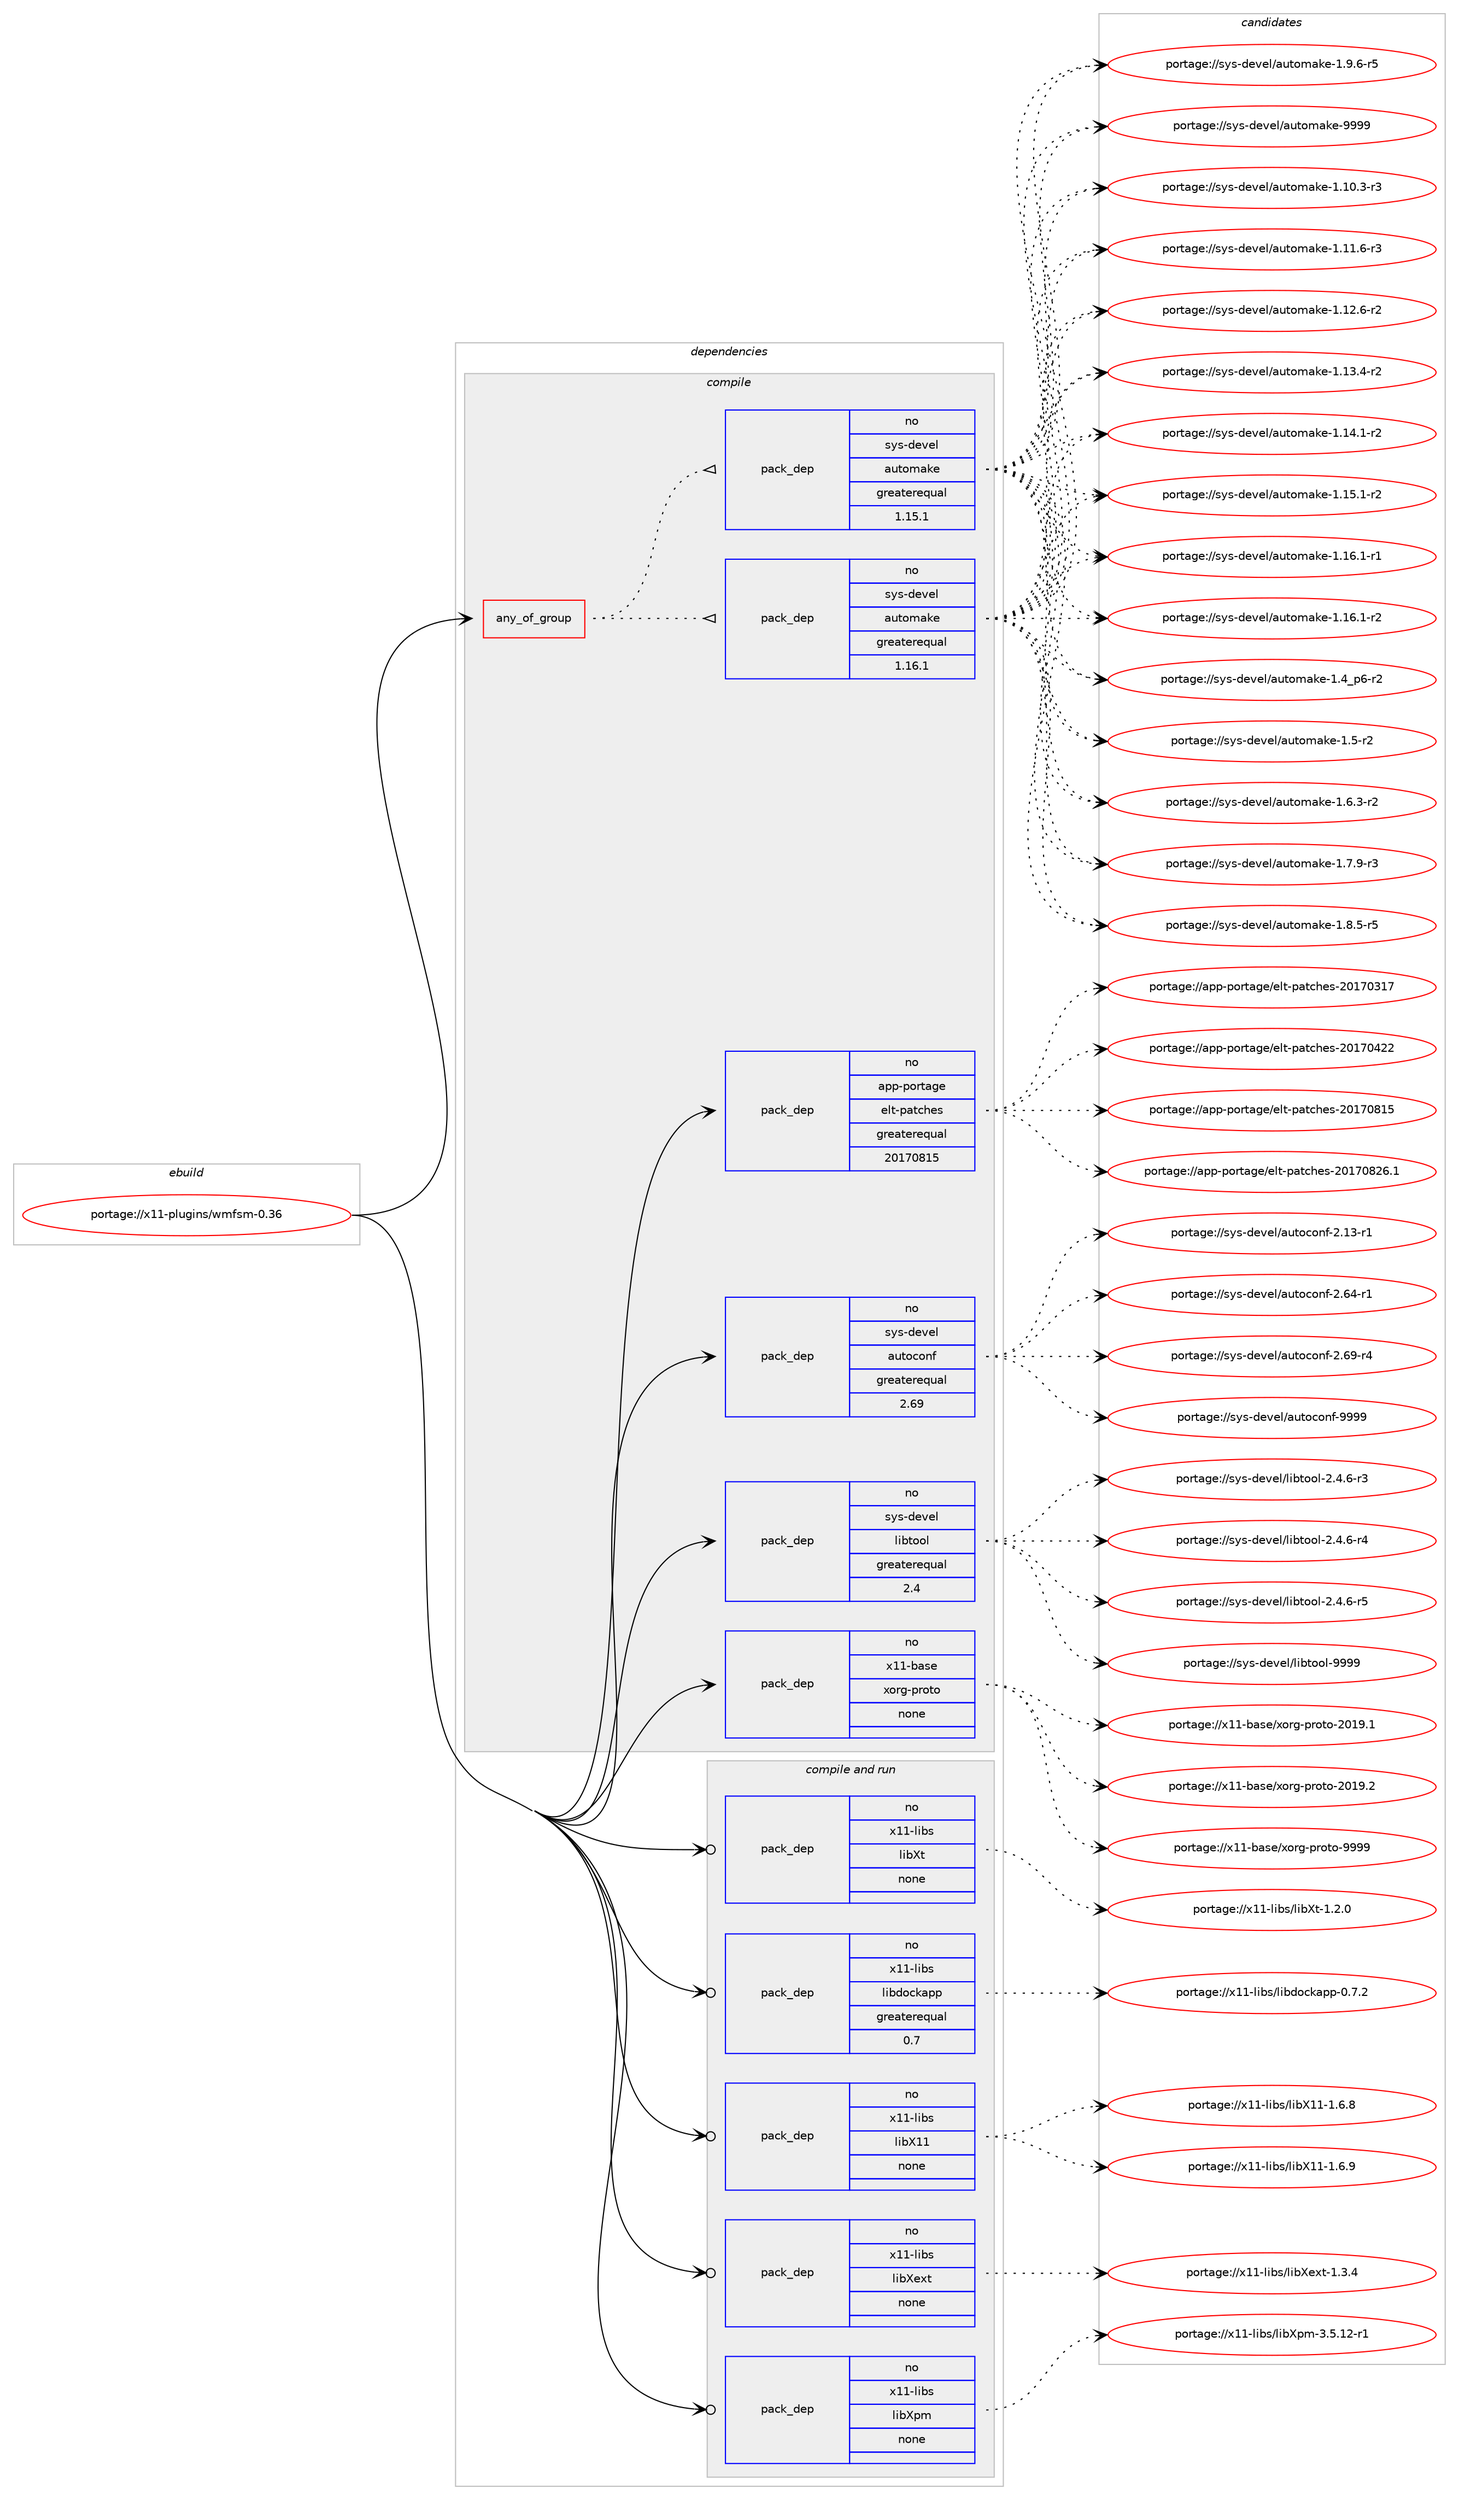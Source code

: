 digraph prolog {

# *************
# Graph options
# *************

newrank=true;
concentrate=true;
compound=true;
graph [rankdir=LR,fontname=Helvetica,fontsize=10,ranksep=1.5];#, ranksep=2.5, nodesep=0.2];
edge  [arrowhead=vee];
node  [fontname=Helvetica,fontsize=10];

# **********
# The ebuild
# **********

subgraph cluster_leftcol {
color=gray;
rank=same;
label=<<i>ebuild</i>>;
id [label="portage://x11-plugins/wmfsm-0.36", color=red, width=4, href="../x11-plugins/wmfsm-0.36.svg"];
}

# ****************
# The dependencies
# ****************

subgraph cluster_midcol {
color=gray;
label=<<i>dependencies</i>>;
subgraph cluster_compile {
fillcolor="#eeeeee";
style=filled;
label=<<i>compile</i>>;
subgraph any7953 {
dependency456850 [label=<<TABLE BORDER="0" CELLBORDER="1" CELLSPACING="0" CELLPADDING="4"><TR><TD CELLPADDING="10">any_of_group</TD></TR></TABLE>>, shape=none, color=red];subgraph pack339735 {
dependency456851 [label=<<TABLE BORDER="0" CELLBORDER="1" CELLSPACING="0" CELLPADDING="4" WIDTH="220"><TR><TD ROWSPAN="6" CELLPADDING="30">pack_dep</TD></TR><TR><TD WIDTH="110">no</TD></TR><TR><TD>sys-devel</TD></TR><TR><TD>automake</TD></TR><TR><TD>greaterequal</TD></TR><TR><TD>1.16.1</TD></TR></TABLE>>, shape=none, color=blue];
}
dependency456850:e -> dependency456851:w [weight=20,style="dotted",arrowhead="oinv"];
subgraph pack339736 {
dependency456852 [label=<<TABLE BORDER="0" CELLBORDER="1" CELLSPACING="0" CELLPADDING="4" WIDTH="220"><TR><TD ROWSPAN="6" CELLPADDING="30">pack_dep</TD></TR><TR><TD WIDTH="110">no</TD></TR><TR><TD>sys-devel</TD></TR><TR><TD>automake</TD></TR><TR><TD>greaterequal</TD></TR><TR><TD>1.15.1</TD></TR></TABLE>>, shape=none, color=blue];
}
dependency456850:e -> dependency456852:w [weight=20,style="dotted",arrowhead="oinv"];
}
id:e -> dependency456850:w [weight=20,style="solid",arrowhead="vee"];
subgraph pack339737 {
dependency456853 [label=<<TABLE BORDER="0" CELLBORDER="1" CELLSPACING="0" CELLPADDING="4" WIDTH="220"><TR><TD ROWSPAN="6" CELLPADDING="30">pack_dep</TD></TR><TR><TD WIDTH="110">no</TD></TR><TR><TD>app-portage</TD></TR><TR><TD>elt-patches</TD></TR><TR><TD>greaterequal</TD></TR><TR><TD>20170815</TD></TR></TABLE>>, shape=none, color=blue];
}
id:e -> dependency456853:w [weight=20,style="solid",arrowhead="vee"];
subgraph pack339738 {
dependency456854 [label=<<TABLE BORDER="0" CELLBORDER="1" CELLSPACING="0" CELLPADDING="4" WIDTH="220"><TR><TD ROWSPAN="6" CELLPADDING="30">pack_dep</TD></TR><TR><TD WIDTH="110">no</TD></TR><TR><TD>sys-devel</TD></TR><TR><TD>autoconf</TD></TR><TR><TD>greaterequal</TD></TR><TR><TD>2.69</TD></TR></TABLE>>, shape=none, color=blue];
}
id:e -> dependency456854:w [weight=20,style="solid",arrowhead="vee"];
subgraph pack339739 {
dependency456855 [label=<<TABLE BORDER="0" CELLBORDER="1" CELLSPACING="0" CELLPADDING="4" WIDTH="220"><TR><TD ROWSPAN="6" CELLPADDING="30">pack_dep</TD></TR><TR><TD WIDTH="110">no</TD></TR><TR><TD>sys-devel</TD></TR><TR><TD>libtool</TD></TR><TR><TD>greaterequal</TD></TR><TR><TD>2.4</TD></TR></TABLE>>, shape=none, color=blue];
}
id:e -> dependency456855:w [weight=20,style="solid",arrowhead="vee"];
subgraph pack339740 {
dependency456856 [label=<<TABLE BORDER="0" CELLBORDER="1" CELLSPACING="0" CELLPADDING="4" WIDTH="220"><TR><TD ROWSPAN="6" CELLPADDING="30">pack_dep</TD></TR><TR><TD WIDTH="110">no</TD></TR><TR><TD>x11-base</TD></TR><TR><TD>xorg-proto</TD></TR><TR><TD>none</TD></TR><TR><TD></TD></TR></TABLE>>, shape=none, color=blue];
}
id:e -> dependency456856:w [weight=20,style="solid",arrowhead="vee"];
}
subgraph cluster_compileandrun {
fillcolor="#eeeeee";
style=filled;
label=<<i>compile and run</i>>;
subgraph pack339741 {
dependency456857 [label=<<TABLE BORDER="0" CELLBORDER="1" CELLSPACING="0" CELLPADDING="4" WIDTH="220"><TR><TD ROWSPAN="6" CELLPADDING="30">pack_dep</TD></TR><TR><TD WIDTH="110">no</TD></TR><TR><TD>x11-libs</TD></TR><TR><TD>libX11</TD></TR><TR><TD>none</TD></TR><TR><TD></TD></TR></TABLE>>, shape=none, color=blue];
}
id:e -> dependency456857:w [weight=20,style="solid",arrowhead="odotvee"];
subgraph pack339742 {
dependency456858 [label=<<TABLE BORDER="0" CELLBORDER="1" CELLSPACING="0" CELLPADDING="4" WIDTH="220"><TR><TD ROWSPAN="6" CELLPADDING="30">pack_dep</TD></TR><TR><TD WIDTH="110">no</TD></TR><TR><TD>x11-libs</TD></TR><TR><TD>libXext</TD></TR><TR><TD>none</TD></TR><TR><TD></TD></TR></TABLE>>, shape=none, color=blue];
}
id:e -> dependency456858:w [weight=20,style="solid",arrowhead="odotvee"];
subgraph pack339743 {
dependency456859 [label=<<TABLE BORDER="0" CELLBORDER="1" CELLSPACING="0" CELLPADDING="4" WIDTH="220"><TR><TD ROWSPAN="6" CELLPADDING="30">pack_dep</TD></TR><TR><TD WIDTH="110">no</TD></TR><TR><TD>x11-libs</TD></TR><TR><TD>libXpm</TD></TR><TR><TD>none</TD></TR><TR><TD></TD></TR></TABLE>>, shape=none, color=blue];
}
id:e -> dependency456859:w [weight=20,style="solid",arrowhead="odotvee"];
subgraph pack339744 {
dependency456860 [label=<<TABLE BORDER="0" CELLBORDER="1" CELLSPACING="0" CELLPADDING="4" WIDTH="220"><TR><TD ROWSPAN="6" CELLPADDING="30">pack_dep</TD></TR><TR><TD WIDTH="110">no</TD></TR><TR><TD>x11-libs</TD></TR><TR><TD>libXt</TD></TR><TR><TD>none</TD></TR><TR><TD></TD></TR></TABLE>>, shape=none, color=blue];
}
id:e -> dependency456860:w [weight=20,style="solid",arrowhead="odotvee"];
subgraph pack339745 {
dependency456861 [label=<<TABLE BORDER="0" CELLBORDER="1" CELLSPACING="0" CELLPADDING="4" WIDTH="220"><TR><TD ROWSPAN="6" CELLPADDING="30">pack_dep</TD></TR><TR><TD WIDTH="110">no</TD></TR><TR><TD>x11-libs</TD></TR><TR><TD>libdockapp</TD></TR><TR><TD>greaterequal</TD></TR><TR><TD>0.7</TD></TR></TABLE>>, shape=none, color=blue];
}
id:e -> dependency456861:w [weight=20,style="solid",arrowhead="odotvee"];
}
subgraph cluster_run {
fillcolor="#eeeeee";
style=filled;
label=<<i>run</i>>;
}
}

# **************
# The candidates
# **************

subgraph cluster_choices {
rank=same;
color=gray;
label=<<i>candidates</i>>;

subgraph choice339735 {
color=black;
nodesep=1;
choiceportage11512111545100101118101108479711711611110997107101454946494846514511451 [label="portage://sys-devel/automake-1.10.3-r3", color=red, width=4,href="../sys-devel/automake-1.10.3-r3.svg"];
choiceportage11512111545100101118101108479711711611110997107101454946494946544511451 [label="portage://sys-devel/automake-1.11.6-r3", color=red, width=4,href="../sys-devel/automake-1.11.6-r3.svg"];
choiceportage11512111545100101118101108479711711611110997107101454946495046544511450 [label="portage://sys-devel/automake-1.12.6-r2", color=red, width=4,href="../sys-devel/automake-1.12.6-r2.svg"];
choiceportage11512111545100101118101108479711711611110997107101454946495146524511450 [label="portage://sys-devel/automake-1.13.4-r2", color=red, width=4,href="../sys-devel/automake-1.13.4-r2.svg"];
choiceportage11512111545100101118101108479711711611110997107101454946495246494511450 [label="portage://sys-devel/automake-1.14.1-r2", color=red, width=4,href="../sys-devel/automake-1.14.1-r2.svg"];
choiceportage11512111545100101118101108479711711611110997107101454946495346494511450 [label="portage://sys-devel/automake-1.15.1-r2", color=red, width=4,href="../sys-devel/automake-1.15.1-r2.svg"];
choiceportage11512111545100101118101108479711711611110997107101454946495446494511449 [label="portage://sys-devel/automake-1.16.1-r1", color=red, width=4,href="../sys-devel/automake-1.16.1-r1.svg"];
choiceportage11512111545100101118101108479711711611110997107101454946495446494511450 [label="portage://sys-devel/automake-1.16.1-r2", color=red, width=4,href="../sys-devel/automake-1.16.1-r2.svg"];
choiceportage115121115451001011181011084797117116111109971071014549465295112544511450 [label="portage://sys-devel/automake-1.4_p6-r2", color=red, width=4,href="../sys-devel/automake-1.4_p6-r2.svg"];
choiceportage11512111545100101118101108479711711611110997107101454946534511450 [label="portage://sys-devel/automake-1.5-r2", color=red, width=4,href="../sys-devel/automake-1.5-r2.svg"];
choiceportage115121115451001011181011084797117116111109971071014549465446514511450 [label="portage://sys-devel/automake-1.6.3-r2", color=red, width=4,href="../sys-devel/automake-1.6.3-r2.svg"];
choiceportage115121115451001011181011084797117116111109971071014549465546574511451 [label="portage://sys-devel/automake-1.7.9-r3", color=red, width=4,href="../sys-devel/automake-1.7.9-r3.svg"];
choiceportage115121115451001011181011084797117116111109971071014549465646534511453 [label="portage://sys-devel/automake-1.8.5-r5", color=red, width=4,href="../sys-devel/automake-1.8.5-r5.svg"];
choiceportage115121115451001011181011084797117116111109971071014549465746544511453 [label="portage://sys-devel/automake-1.9.6-r5", color=red, width=4,href="../sys-devel/automake-1.9.6-r5.svg"];
choiceportage115121115451001011181011084797117116111109971071014557575757 [label="portage://sys-devel/automake-9999", color=red, width=4,href="../sys-devel/automake-9999.svg"];
dependency456851:e -> choiceportage11512111545100101118101108479711711611110997107101454946494846514511451:w [style=dotted,weight="100"];
dependency456851:e -> choiceportage11512111545100101118101108479711711611110997107101454946494946544511451:w [style=dotted,weight="100"];
dependency456851:e -> choiceportage11512111545100101118101108479711711611110997107101454946495046544511450:w [style=dotted,weight="100"];
dependency456851:e -> choiceportage11512111545100101118101108479711711611110997107101454946495146524511450:w [style=dotted,weight="100"];
dependency456851:e -> choiceportage11512111545100101118101108479711711611110997107101454946495246494511450:w [style=dotted,weight="100"];
dependency456851:e -> choiceportage11512111545100101118101108479711711611110997107101454946495346494511450:w [style=dotted,weight="100"];
dependency456851:e -> choiceportage11512111545100101118101108479711711611110997107101454946495446494511449:w [style=dotted,weight="100"];
dependency456851:e -> choiceportage11512111545100101118101108479711711611110997107101454946495446494511450:w [style=dotted,weight="100"];
dependency456851:e -> choiceportage115121115451001011181011084797117116111109971071014549465295112544511450:w [style=dotted,weight="100"];
dependency456851:e -> choiceportage11512111545100101118101108479711711611110997107101454946534511450:w [style=dotted,weight="100"];
dependency456851:e -> choiceportage115121115451001011181011084797117116111109971071014549465446514511450:w [style=dotted,weight="100"];
dependency456851:e -> choiceportage115121115451001011181011084797117116111109971071014549465546574511451:w [style=dotted,weight="100"];
dependency456851:e -> choiceportage115121115451001011181011084797117116111109971071014549465646534511453:w [style=dotted,weight="100"];
dependency456851:e -> choiceportage115121115451001011181011084797117116111109971071014549465746544511453:w [style=dotted,weight="100"];
dependency456851:e -> choiceportage115121115451001011181011084797117116111109971071014557575757:w [style=dotted,weight="100"];
}
subgraph choice339736 {
color=black;
nodesep=1;
choiceportage11512111545100101118101108479711711611110997107101454946494846514511451 [label="portage://sys-devel/automake-1.10.3-r3", color=red, width=4,href="../sys-devel/automake-1.10.3-r3.svg"];
choiceportage11512111545100101118101108479711711611110997107101454946494946544511451 [label="portage://sys-devel/automake-1.11.6-r3", color=red, width=4,href="../sys-devel/automake-1.11.6-r3.svg"];
choiceportage11512111545100101118101108479711711611110997107101454946495046544511450 [label="portage://sys-devel/automake-1.12.6-r2", color=red, width=4,href="../sys-devel/automake-1.12.6-r2.svg"];
choiceportage11512111545100101118101108479711711611110997107101454946495146524511450 [label="portage://sys-devel/automake-1.13.4-r2", color=red, width=4,href="../sys-devel/automake-1.13.4-r2.svg"];
choiceportage11512111545100101118101108479711711611110997107101454946495246494511450 [label="portage://sys-devel/automake-1.14.1-r2", color=red, width=4,href="../sys-devel/automake-1.14.1-r2.svg"];
choiceportage11512111545100101118101108479711711611110997107101454946495346494511450 [label="portage://sys-devel/automake-1.15.1-r2", color=red, width=4,href="../sys-devel/automake-1.15.1-r2.svg"];
choiceportage11512111545100101118101108479711711611110997107101454946495446494511449 [label="portage://sys-devel/automake-1.16.1-r1", color=red, width=4,href="../sys-devel/automake-1.16.1-r1.svg"];
choiceportage11512111545100101118101108479711711611110997107101454946495446494511450 [label="portage://sys-devel/automake-1.16.1-r2", color=red, width=4,href="../sys-devel/automake-1.16.1-r2.svg"];
choiceportage115121115451001011181011084797117116111109971071014549465295112544511450 [label="portage://sys-devel/automake-1.4_p6-r2", color=red, width=4,href="../sys-devel/automake-1.4_p6-r2.svg"];
choiceportage11512111545100101118101108479711711611110997107101454946534511450 [label="portage://sys-devel/automake-1.5-r2", color=red, width=4,href="../sys-devel/automake-1.5-r2.svg"];
choiceportage115121115451001011181011084797117116111109971071014549465446514511450 [label="portage://sys-devel/automake-1.6.3-r2", color=red, width=4,href="../sys-devel/automake-1.6.3-r2.svg"];
choiceportage115121115451001011181011084797117116111109971071014549465546574511451 [label="portage://sys-devel/automake-1.7.9-r3", color=red, width=4,href="../sys-devel/automake-1.7.9-r3.svg"];
choiceportage115121115451001011181011084797117116111109971071014549465646534511453 [label="portage://sys-devel/automake-1.8.5-r5", color=red, width=4,href="../sys-devel/automake-1.8.5-r5.svg"];
choiceportage115121115451001011181011084797117116111109971071014549465746544511453 [label="portage://sys-devel/automake-1.9.6-r5", color=red, width=4,href="../sys-devel/automake-1.9.6-r5.svg"];
choiceportage115121115451001011181011084797117116111109971071014557575757 [label="portage://sys-devel/automake-9999", color=red, width=4,href="../sys-devel/automake-9999.svg"];
dependency456852:e -> choiceportage11512111545100101118101108479711711611110997107101454946494846514511451:w [style=dotted,weight="100"];
dependency456852:e -> choiceportage11512111545100101118101108479711711611110997107101454946494946544511451:w [style=dotted,weight="100"];
dependency456852:e -> choiceportage11512111545100101118101108479711711611110997107101454946495046544511450:w [style=dotted,weight="100"];
dependency456852:e -> choiceportage11512111545100101118101108479711711611110997107101454946495146524511450:w [style=dotted,weight="100"];
dependency456852:e -> choiceportage11512111545100101118101108479711711611110997107101454946495246494511450:w [style=dotted,weight="100"];
dependency456852:e -> choiceportage11512111545100101118101108479711711611110997107101454946495346494511450:w [style=dotted,weight="100"];
dependency456852:e -> choiceportage11512111545100101118101108479711711611110997107101454946495446494511449:w [style=dotted,weight="100"];
dependency456852:e -> choiceportage11512111545100101118101108479711711611110997107101454946495446494511450:w [style=dotted,weight="100"];
dependency456852:e -> choiceportage115121115451001011181011084797117116111109971071014549465295112544511450:w [style=dotted,weight="100"];
dependency456852:e -> choiceportage11512111545100101118101108479711711611110997107101454946534511450:w [style=dotted,weight="100"];
dependency456852:e -> choiceportage115121115451001011181011084797117116111109971071014549465446514511450:w [style=dotted,weight="100"];
dependency456852:e -> choiceportage115121115451001011181011084797117116111109971071014549465546574511451:w [style=dotted,weight="100"];
dependency456852:e -> choiceportage115121115451001011181011084797117116111109971071014549465646534511453:w [style=dotted,weight="100"];
dependency456852:e -> choiceportage115121115451001011181011084797117116111109971071014549465746544511453:w [style=dotted,weight="100"];
dependency456852:e -> choiceportage115121115451001011181011084797117116111109971071014557575757:w [style=dotted,weight="100"];
}
subgraph choice339737 {
color=black;
nodesep=1;
choiceportage97112112451121111141169710310147101108116451129711699104101115455048495548514955 [label="portage://app-portage/elt-patches-20170317", color=red, width=4,href="../app-portage/elt-patches-20170317.svg"];
choiceportage97112112451121111141169710310147101108116451129711699104101115455048495548525050 [label="portage://app-portage/elt-patches-20170422", color=red, width=4,href="../app-portage/elt-patches-20170422.svg"];
choiceportage97112112451121111141169710310147101108116451129711699104101115455048495548564953 [label="portage://app-portage/elt-patches-20170815", color=red, width=4,href="../app-portage/elt-patches-20170815.svg"];
choiceportage971121124511211111411697103101471011081164511297116991041011154550484955485650544649 [label="portage://app-portage/elt-patches-20170826.1", color=red, width=4,href="../app-portage/elt-patches-20170826.1.svg"];
dependency456853:e -> choiceportage97112112451121111141169710310147101108116451129711699104101115455048495548514955:w [style=dotted,weight="100"];
dependency456853:e -> choiceportage97112112451121111141169710310147101108116451129711699104101115455048495548525050:w [style=dotted,weight="100"];
dependency456853:e -> choiceportage97112112451121111141169710310147101108116451129711699104101115455048495548564953:w [style=dotted,weight="100"];
dependency456853:e -> choiceportage971121124511211111411697103101471011081164511297116991041011154550484955485650544649:w [style=dotted,weight="100"];
}
subgraph choice339738 {
color=black;
nodesep=1;
choiceportage1151211154510010111810110847971171161119911111010245504649514511449 [label="portage://sys-devel/autoconf-2.13-r1", color=red, width=4,href="../sys-devel/autoconf-2.13-r1.svg"];
choiceportage1151211154510010111810110847971171161119911111010245504654524511449 [label="portage://sys-devel/autoconf-2.64-r1", color=red, width=4,href="../sys-devel/autoconf-2.64-r1.svg"];
choiceportage1151211154510010111810110847971171161119911111010245504654574511452 [label="portage://sys-devel/autoconf-2.69-r4", color=red, width=4,href="../sys-devel/autoconf-2.69-r4.svg"];
choiceportage115121115451001011181011084797117116111991111101024557575757 [label="portage://sys-devel/autoconf-9999", color=red, width=4,href="../sys-devel/autoconf-9999.svg"];
dependency456854:e -> choiceportage1151211154510010111810110847971171161119911111010245504649514511449:w [style=dotted,weight="100"];
dependency456854:e -> choiceportage1151211154510010111810110847971171161119911111010245504654524511449:w [style=dotted,weight="100"];
dependency456854:e -> choiceportage1151211154510010111810110847971171161119911111010245504654574511452:w [style=dotted,weight="100"];
dependency456854:e -> choiceportage115121115451001011181011084797117116111991111101024557575757:w [style=dotted,weight="100"];
}
subgraph choice339739 {
color=black;
nodesep=1;
choiceportage1151211154510010111810110847108105981161111111084550465246544511451 [label="portage://sys-devel/libtool-2.4.6-r3", color=red, width=4,href="../sys-devel/libtool-2.4.6-r3.svg"];
choiceportage1151211154510010111810110847108105981161111111084550465246544511452 [label="portage://sys-devel/libtool-2.4.6-r4", color=red, width=4,href="../sys-devel/libtool-2.4.6-r4.svg"];
choiceportage1151211154510010111810110847108105981161111111084550465246544511453 [label="portage://sys-devel/libtool-2.4.6-r5", color=red, width=4,href="../sys-devel/libtool-2.4.6-r5.svg"];
choiceportage1151211154510010111810110847108105981161111111084557575757 [label="portage://sys-devel/libtool-9999", color=red, width=4,href="../sys-devel/libtool-9999.svg"];
dependency456855:e -> choiceportage1151211154510010111810110847108105981161111111084550465246544511451:w [style=dotted,weight="100"];
dependency456855:e -> choiceportage1151211154510010111810110847108105981161111111084550465246544511452:w [style=dotted,weight="100"];
dependency456855:e -> choiceportage1151211154510010111810110847108105981161111111084550465246544511453:w [style=dotted,weight="100"];
dependency456855:e -> choiceportage1151211154510010111810110847108105981161111111084557575757:w [style=dotted,weight="100"];
}
subgraph choice339740 {
color=black;
nodesep=1;
choiceportage1204949459897115101471201111141034511211411111611145504849574649 [label="portage://x11-base/xorg-proto-2019.1", color=red, width=4,href="../x11-base/xorg-proto-2019.1.svg"];
choiceportage1204949459897115101471201111141034511211411111611145504849574650 [label="portage://x11-base/xorg-proto-2019.2", color=red, width=4,href="../x11-base/xorg-proto-2019.2.svg"];
choiceportage120494945989711510147120111114103451121141111161114557575757 [label="portage://x11-base/xorg-proto-9999", color=red, width=4,href="../x11-base/xorg-proto-9999.svg"];
dependency456856:e -> choiceportage1204949459897115101471201111141034511211411111611145504849574649:w [style=dotted,weight="100"];
dependency456856:e -> choiceportage1204949459897115101471201111141034511211411111611145504849574650:w [style=dotted,weight="100"];
dependency456856:e -> choiceportage120494945989711510147120111114103451121141111161114557575757:w [style=dotted,weight="100"];
}
subgraph choice339741 {
color=black;
nodesep=1;
choiceportage120494945108105981154710810598884949454946544656 [label="portage://x11-libs/libX11-1.6.8", color=red, width=4,href="../x11-libs/libX11-1.6.8.svg"];
choiceportage120494945108105981154710810598884949454946544657 [label="portage://x11-libs/libX11-1.6.9", color=red, width=4,href="../x11-libs/libX11-1.6.9.svg"];
dependency456857:e -> choiceportage120494945108105981154710810598884949454946544656:w [style=dotted,weight="100"];
dependency456857:e -> choiceportage120494945108105981154710810598884949454946544657:w [style=dotted,weight="100"];
}
subgraph choice339742 {
color=black;
nodesep=1;
choiceportage12049494510810598115471081059888101120116454946514652 [label="portage://x11-libs/libXext-1.3.4", color=red, width=4,href="../x11-libs/libXext-1.3.4.svg"];
dependency456858:e -> choiceportage12049494510810598115471081059888101120116454946514652:w [style=dotted,weight="100"];
}
subgraph choice339743 {
color=black;
nodesep=1;
choiceportage12049494510810598115471081059888112109455146534649504511449 [label="portage://x11-libs/libXpm-3.5.12-r1", color=red, width=4,href="../x11-libs/libXpm-3.5.12-r1.svg"];
dependency456859:e -> choiceportage12049494510810598115471081059888112109455146534649504511449:w [style=dotted,weight="100"];
}
subgraph choice339744 {
color=black;
nodesep=1;
choiceportage12049494510810598115471081059888116454946504648 [label="portage://x11-libs/libXt-1.2.0", color=red, width=4,href="../x11-libs/libXt-1.2.0.svg"];
dependency456860:e -> choiceportage12049494510810598115471081059888116454946504648:w [style=dotted,weight="100"];
}
subgraph choice339745 {
color=black;
nodesep=1;
choiceportage1204949451081059811547108105981001119910797112112454846554650 [label="portage://x11-libs/libdockapp-0.7.2", color=red, width=4,href="../x11-libs/libdockapp-0.7.2.svg"];
dependency456861:e -> choiceportage1204949451081059811547108105981001119910797112112454846554650:w [style=dotted,weight="100"];
}
}

}
